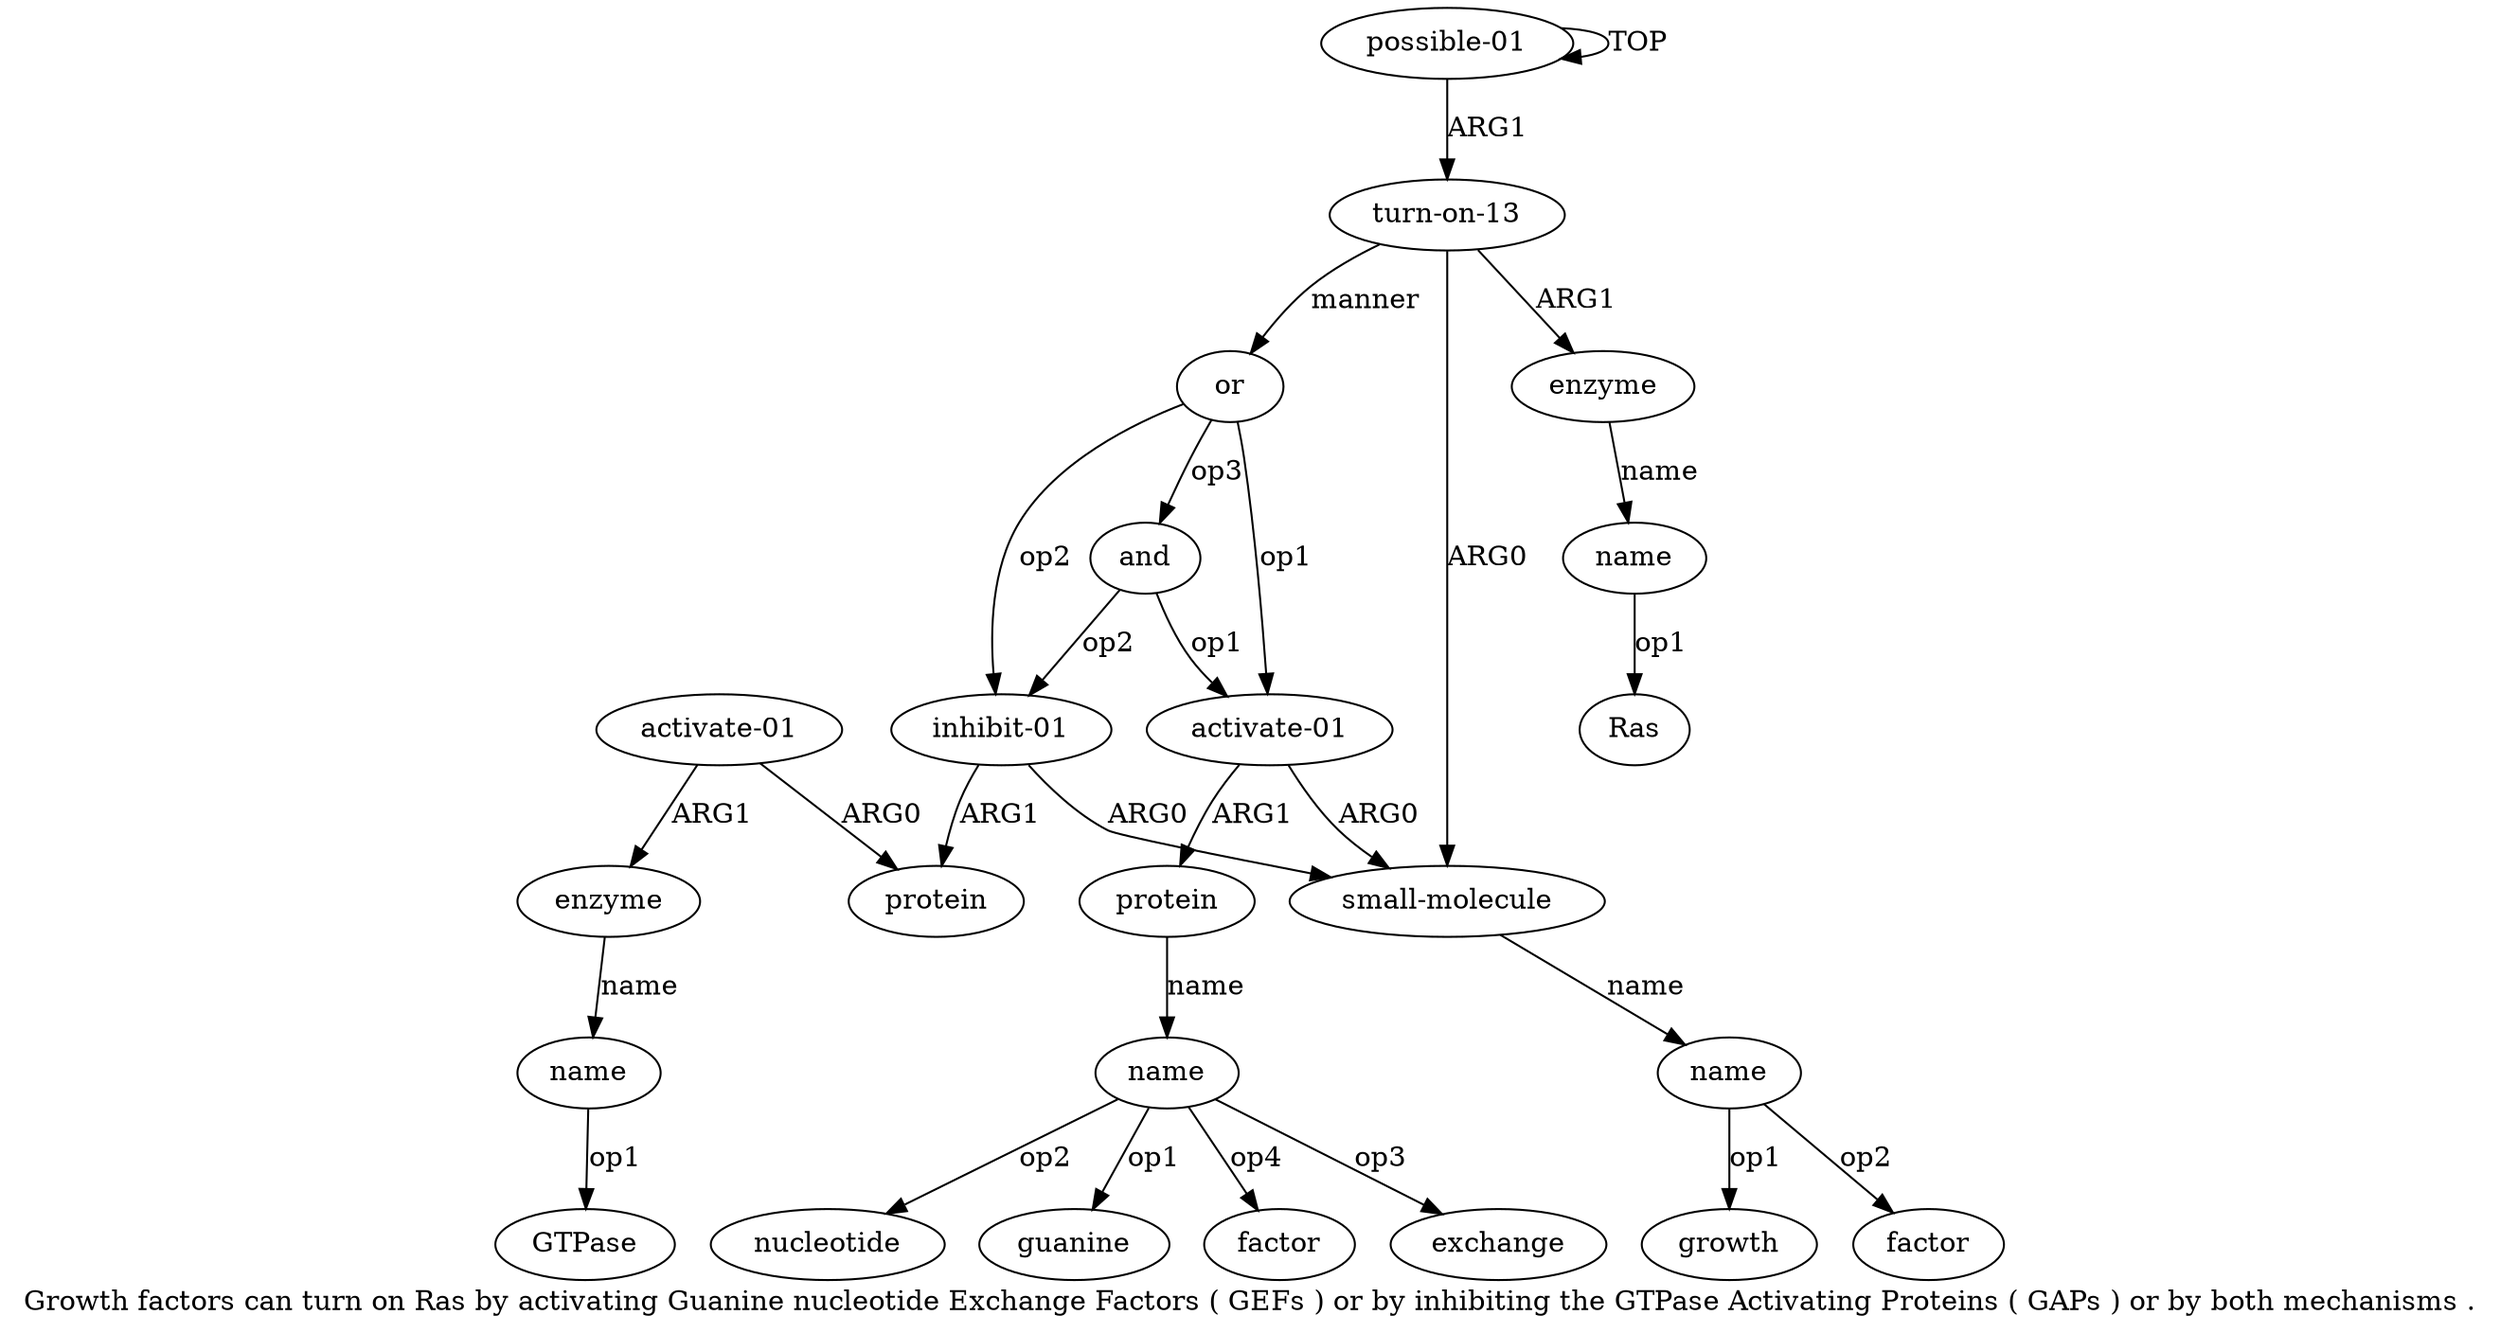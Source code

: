 digraph  {
	graph [label="Growth factors can turn on Ras by activating Guanine nucleotide Exchange Factors ( GEFs ) or by inhibiting the GTPase Activating \
Proteins ( GAPs ) or by both mechanisms ."];
	node [label="\N"];
	"a14 GTPase"	 [color=black,
		gold_ind=-1,
		gold_label=GTPase,
		label=GTPase,
		test_ind=-1,
		test_label=GTPase];
	"a3 factor"	 [color=black,
		gold_ind=-1,
		gold_label=factor,
		label=factor,
		test_ind=-1,
		test_label=factor];
	"a9 guanine"	 [color=black,
		gold_ind=-1,
		gold_label=guanine,
		label=guanine,
		test_ind=-1,
		test_label=guanine];
	"a9 factor"	 [color=black,
		gold_ind=-1,
		gold_label=factor,
		label=factor,
		test_ind=-1,
		test_label=factor];
	a15	 [color=black,
		gold_ind=15,
		gold_label=and,
		label=and,
		test_ind=15,
		test_label=and];
	a10	 [color=black,
		gold_ind=10,
		gold_label="inhibit-01",
		label="inhibit-01",
		test_ind=10,
		test_label="inhibit-01"];
	a15 -> a10 [key=0,
	color=black,
	gold_label=op2,
	label=op2,
	test_label=op2];
a7 [color=black,
	gold_ind=7,
	gold_label="activate-01",
	label="activate-01",
	test_ind=7,
	test_label="activate-01"];
a15 -> a7 [key=0,
color=black,
gold_label=op1,
label=op1,
test_label=op1];
a14 [color=black,
gold_ind=14,
gold_label=name,
label=name,
test_ind=14,
test_label=name];
a14 -> "a14 GTPase" [key=0,
color=black,
gold_label=op1,
label=op1,
test_label=op1];
"a5 Ras" [color=black,
gold_ind=-1,
gold_label=Ras,
label=Ras,
test_ind=-1,
test_label=Ras];
a11 [color=black,
gold_ind=11,
gold_label=protein,
label=protein,
test_ind=11,
test_label=protein];
a10 -> a11 [key=0,
color=black,
gold_label=ARG1,
label=ARG1,
test_label=ARG1];
a2 [color=black,
gold_ind=2,
gold_label="small-molecule",
label="small-molecule",
test_ind=2,
test_label="small-molecule"];
a10 -> a2 [key=0,
color=black,
gold_label=ARG0,
label=ARG0,
test_label=ARG0];
a13 [color=black,
gold_ind=13,
gold_label=enzyme,
label=enzyme,
test_ind=13,
test_label=enzyme];
a13 -> a14 [key=0,
color=black,
gold_label=name,
label=name,
test_label=name];
a12 [color=black,
gold_ind=12,
gold_label="activate-01",
label="activate-01",
test_ind=12,
test_label="activate-01"];
a12 -> a11 [key=0,
color=black,
gold_label=ARG0,
label=ARG0,
test_label=ARG0];
a12 -> a13 [key=0,
color=black,
gold_label=ARG1,
label=ARG1,
test_label=ARG1];
"a3 growth" [color=black,
gold_ind=-1,
gold_label=growth,
label=growth,
test_ind=-1,
test_label=growth];
a1 [color=black,
gold_ind=1,
gold_label="turn-on-13",
label="turn-on-13",
test_ind=1,
test_label="turn-on-13"];
a1 -> a2 [key=0,
color=black,
gold_label=ARG0,
label=ARG0,
test_label=ARG0];
a4 [color=black,
gold_ind=4,
gold_label=enzyme,
label=enzyme,
test_ind=4,
test_label=enzyme];
a1 -> a4 [key=0,
color=black,
gold_label=ARG1,
label=ARG1,
test_label=ARG1];
a6 [color=black,
gold_ind=6,
gold_label=or,
label=or,
test_ind=6,
test_label=or];
a1 -> a6 [key=0,
color=black,
gold_label=manner,
label=manner,
test_label=manner];
a0 [color=black,
gold_ind=0,
gold_label="possible-01",
label="possible-01",
test_ind=0,
test_label="possible-01"];
a0 -> a1 [key=0,
color=black,
gold_label=ARG1,
label=ARG1,
test_label=ARG1];
a0 -> a0 [key=0,
color=black,
gold_label=TOP,
label=TOP,
test_label=TOP];
a3 [color=black,
gold_ind=3,
gold_label=name,
label=name,
test_ind=3,
test_label=name];
a3 -> "a3 factor" [key=0,
color=black,
gold_label=op2,
label=op2,
test_label=op2];
a3 -> "a3 growth" [key=0,
color=black,
gold_label=op1,
label=op1,
test_label=op1];
a2 -> a3 [key=0,
color=black,
gold_label=name,
label=name,
test_label=name];
a5 [color=black,
gold_ind=5,
gold_label=name,
label=name,
test_ind=5,
test_label=name];
a5 -> "a5 Ras" [key=0,
color=black,
gold_label=op1,
label=op1,
test_label=op1];
a4 -> a5 [key=0,
color=black,
gold_label=name,
label=name,
test_label=name];
a7 -> a2 [key=0,
color=black,
gold_label=ARG0,
label=ARG0,
test_label=ARG0];
a8 [color=black,
gold_ind=8,
gold_label=protein,
label=protein,
test_ind=8,
test_label=protein];
a7 -> a8 [key=0,
color=black,
gold_label=ARG1,
label=ARG1,
test_label=ARG1];
a6 -> a15 [key=0,
color=black,
gold_label=op3,
label=op3,
test_label=op3];
a6 -> a10 [key=0,
color=black,
gold_label=op2,
label=op2,
test_label=op2];
a6 -> a7 [key=0,
color=black,
gold_label=op1,
label=op1,
test_label=op1];
a9 [color=black,
gold_ind=9,
gold_label=name,
label=name,
test_ind=9,
test_label=name];
a9 -> "a9 guanine" [key=0,
color=black,
gold_label=op1,
label=op1,
test_label=op1];
a9 -> "a9 factor" [key=0,
color=black,
gold_label=op4,
label=op4,
test_label=op4];
"a9 exchange" [color=black,
gold_ind=-1,
gold_label=exchange,
label=exchange,
test_ind=-1,
test_label=exchange];
a9 -> "a9 exchange" [key=0,
color=black,
gold_label=op3,
label=op3,
test_label=op3];
"a9 nucleotide" [color=black,
gold_ind=-1,
gold_label=nucleotide,
label=nucleotide,
test_ind=-1,
test_label=nucleotide];
a9 -> "a9 nucleotide" [key=0,
color=black,
gold_label=op2,
label=op2,
test_label=op2];
a8 -> a9 [key=0,
color=black,
gold_label=name,
label=name,
test_label=name];
}
